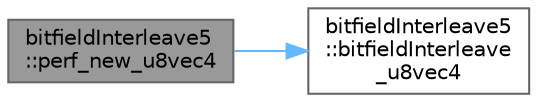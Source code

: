 digraph "bitfieldInterleave5::perf_new_u8vec4"
{
 // LATEX_PDF_SIZE
  bgcolor="transparent";
  edge [fontname=Helvetica,fontsize=10,labelfontname=Helvetica,labelfontsize=10];
  node [fontname=Helvetica,fontsize=10,shape=box,height=0.2,width=0.4];
  rankdir="LR";
  Node1 [id="Node000001",label="bitfieldInterleave5\l::perf_new_u8vec4",height=0.2,width=0.4,color="gray40", fillcolor="grey60", style="filled", fontcolor="black",tooltip=" "];
  Node1 -> Node2 [id="edge1_Node000001_Node000002",color="steelblue1",style="solid",tooltip=" "];
  Node2 [id="Node000002",label="bitfieldInterleave5\l::bitfieldInterleave\l_u8vec4",height=0.2,width=0.4,color="grey40", fillcolor="white", style="filled",URL="$namespacebitfield_interleave5.html#a9d98e5b897edf7b7cdb9a3a03ff2c401",tooltip=" "];
}
